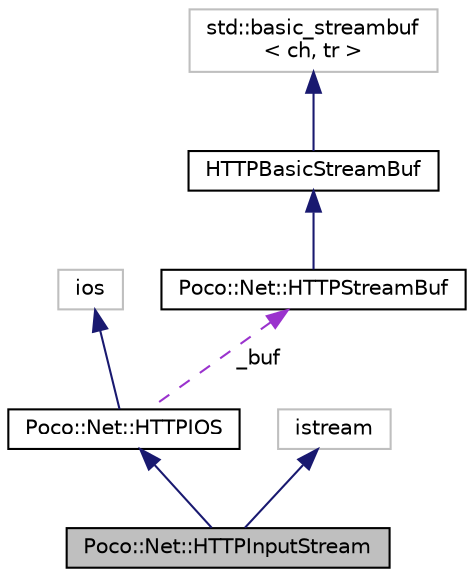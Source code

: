 digraph "Poco::Net::HTTPInputStream"
{
 // LATEX_PDF_SIZE
  edge [fontname="Helvetica",fontsize="10",labelfontname="Helvetica",labelfontsize="10"];
  node [fontname="Helvetica",fontsize="10",shape=record];
  Node1 [label="Poco::Net::HTTPInputStream",height=0.2,width=0.4,color="black", fillcolor="grey75", style="filled", fontcolor="black",tooltip="This class is for internal use by HTTPSession only."];
  Node2 -> Node1 [dir="back",color="midnightblue",fontsize="10",style="solid"];
  Node2 [label="Poco::Net::HTTPIOS",height=0.2,width=0.4,color="black", fillcolor="white", style="filled",URL="$classPoco_1_1Net_1_1HTTPIOS.html",tooltip="The base class for HTTPInputStream."];
  Node3 -> Node2 [dir="back",color="midnightblue",fontsize="10",style="solid"];
  Node3 [label="ios",height=0.2,width=0.4,color="grey75", fillcolor="white", style="filled",tooltip=" "];
  Node4 -> Node2 [dir="back",color="darkorchid3",fontsize="10",style="dashed",label=" _buf" ];
  Node4 [label="Poco::Net::HTTPStreamBuf",height=0.2,width=0.4,color="black", fillcolor="white", style="filled",URL="$classPoco_1_1Net_1_1HTTPStreamBuf.html",tooltip=" "];
  Node5 -> Node4 [dir="back",color="midnightblue",fontsize="10",style="solid"];
  Node5 [label="HTTPBasicStreamBuf",height=0.2,width=0.4,color="black", fillcolor="white", style="filled",URL="$classPoco_1_1BasicBufferedStreamBuf.html",tooltip=" "];
  Node6 -> Node5 [dir="back",color="midnightblue",fontsize="10",style="solid"];
  Node6 [label="std::basic_streambuf\l\< ch, tr \>",height=0.2,width=0.4,color="grey75", fillcolor="white", style="filled",tooltip=" "];
  Node7 -> Node1 [dir="back",color="midnightblue",fontsize="10",style="solid"];
  Node7 [label="istream",height=0.2,width=0.4,color="grey75", fillcolor="white", style="filled",tooltip=" "];
}
